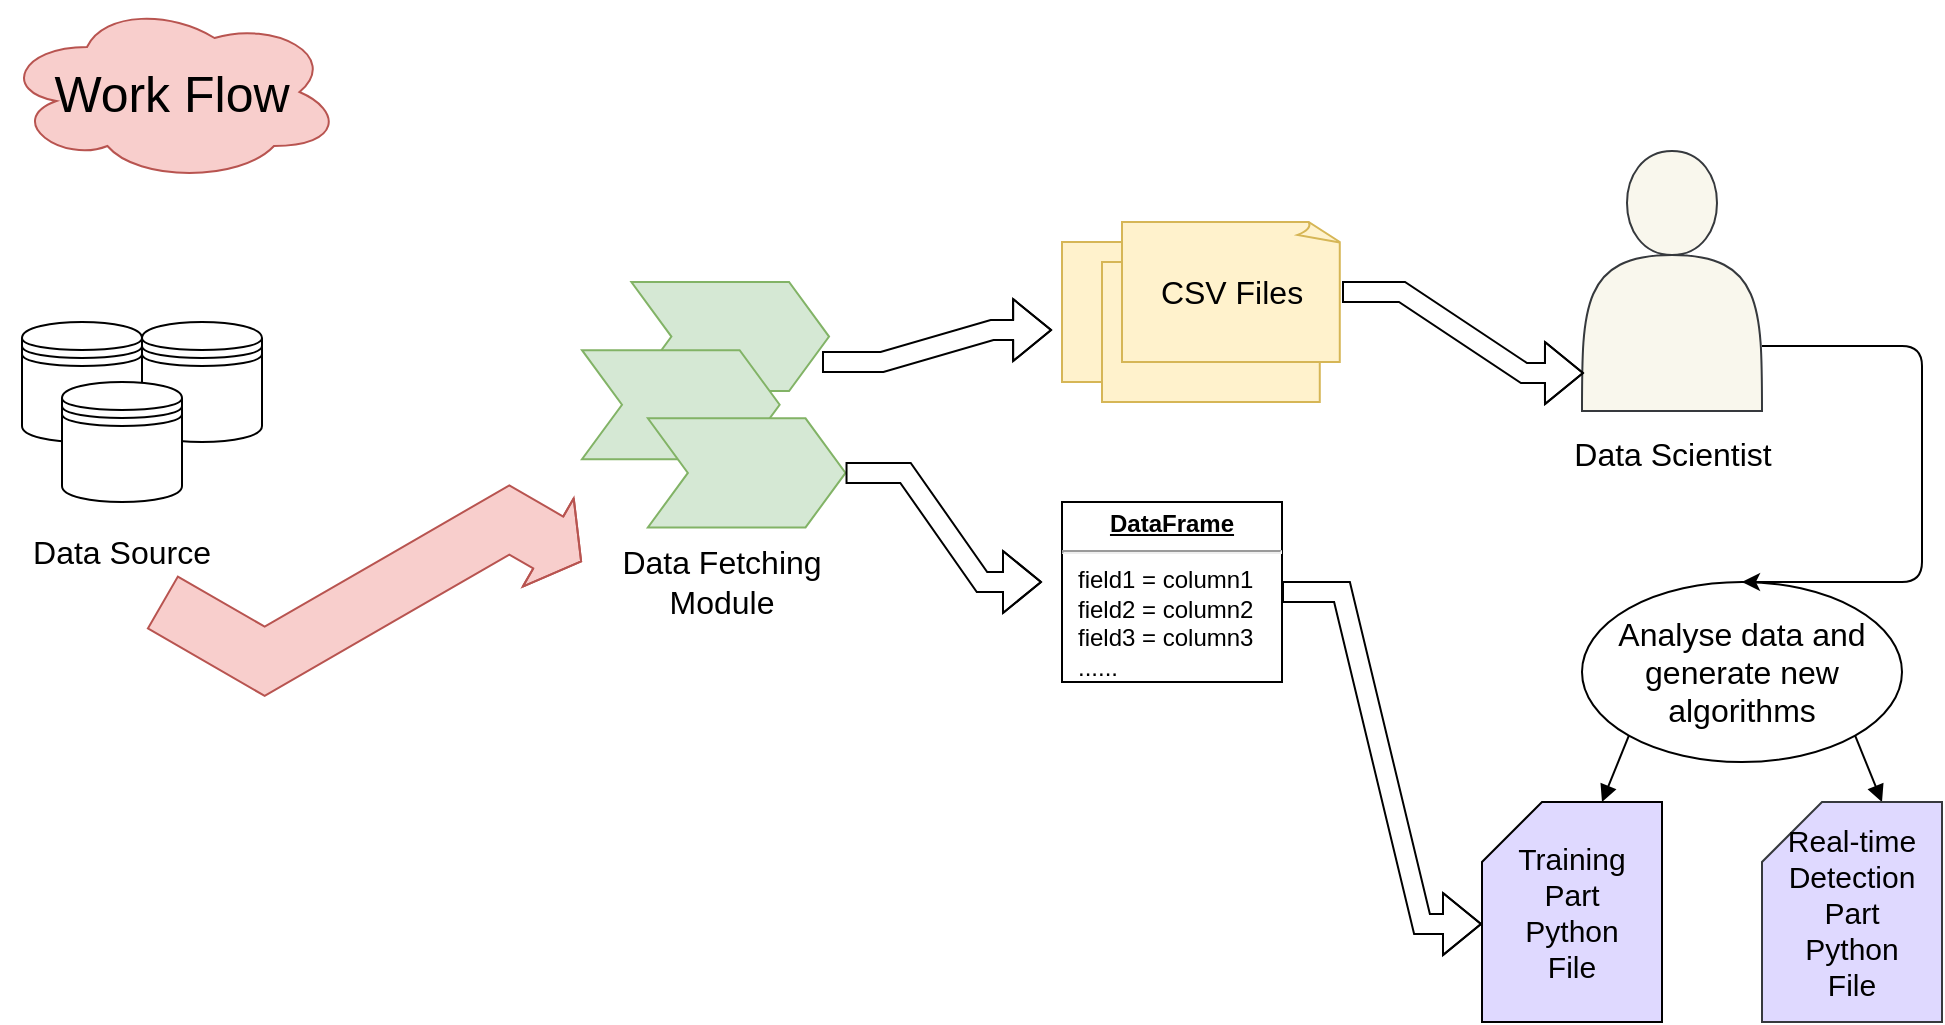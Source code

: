 <mxfile version="12.5.3" type="github">
  <diagram id="2f404044-711c-603c-8f00-f6bb4c023d3c" name="Page-1">
    <mxGraphModel dx="1408" dy="820" grid="1" gridSize="10" guides="1" tooltips="1" connect="1" arrows="1" fold="1" page="1" pageScale="1" pageWidth="1169" pageHeight="827" background="#ffffff" math="0" shadow="0">
      <root>
        <mxCell id="0"/>
        <mxCell id="1" parent="0"/>
        <mxCell id="6c38lbvMKDlduCXi96T2-242" value="&lt;span style=&quot;font-size: 25px&quot;&gt;Work Flow&lt;/span&gt;" style="ellipse;shape=cloud;whiteSpace=wrap;html=1;fillColor=#f8cecc;strokeColor=#b85450;" vertex="1" parent="1">
          <mxGeometry x="80" y="30" width="170" height="90" as="geometry"/>
        </mxCell>
        <mxCell id="6c38lbvMKDlduCXi96T2-249" value="" style="group" vertex="1" connectable="0" parent="1">
          <mxGeometry x="80" y="190" width="130" height="130" as="geometry"/>
        </mxCell>
        <mxCell id="6c38lbvMKDlduCXi96T2-243" value="" style="shape=datastore;whiteSpace=wrap;html=1;" vertex="1" parent="6c38lbvMKDlduCXi96T2-249">
          <mxGeometry x="10" width="60" height="60" as="geometry"/>
        </mxCell>
        <mxCell id="6c38lbvMKDlduCXi96T2-244" value="" style="shape=datastore;whiteSpace=wrap;html=1;" vertex="1" parent="6c38lbvMKDlduCXi96T2-249">
          <mxGeometry x="70" width="60" height="60" as="geometry"/>
        </mxCell>
        <mxCell id="6c38lbvMKDlduCXi96T2-245" value="" style="shape=datastore;whiteSpace=wrap;html=1;" vertex="1" parent="6c38lbvMKDlduCXi96T2-249">
          <mxGeometry x="30" y="30" width="60" height="60" as="geometry"/>
        </mxCell>
        <mxCell id="6c38lbvMKDlduCXi96T2-248" value="&lt;font style=&quot;font-size: 16px&quot;&gt;Data Source&lt;/font&gt;" style="rounded=0;whiteSpace=wrap;html=1;fillColor=none;strokeColor=none;gradientColor=none;" vertex="1" parent="6c38lbvMKDlduCXi96T2-249">
          <mxGeometry y="100" width="120" height="30" as="geometry"/>
        </mxCell>
        <mxCell id="6c38lbvMKDlduCXi96T2-277" value="" style="group" vertex="1" connectable="0" parent="1">
          <mxGeometry x="370" y="170" width="140" height="160.45" as="geometry"/>
        </mxCell>
        <mxCell id="6c38lbvMKDlduCXi96T2-275" value="" style="group" vertex="1" connectable="0" parent="6c38lbvMKDlduCXi96T2-277">
          <mxGeometry width="140" height="160.45" as="geometry"/>
        </mxCell>
        <mxCell id="6c38lbvMKDlduCXi96T2-270" value="" style="shape=step;perimeter=stepPerimeter;whiteSpace=wrap;html=1;fixedSize=1;fillColor=#d5e8d4;strokeColor=#82b366;" vertex="1" parent="6c38lbvMKDlduCXi96T2-275">
          <mxGeometry x="24.706" width="98.824" height="54.545" as="geometry"/>
        </mxCell>
        <mxCell id="6c38lbvMKDlduCXi96T2-271" value="" style="shape=step;perimeter=stepPerimeter;whiteSpace=wrap;html=1;fixedSize=1;fillColor=#d5e8d4;strokeColor=#82b366;" vertex="1" parent="6c38lbvMKDlduCXi96T2-275">
          <mxGeometry y="34.091" width="98.824" height="54.545" as="geometry"/>
        </mxCell>
        <mxCell id="6c38lbvMKDlduCXi96T2-272" value="" style="shape=step;perimeter=stepPerimeter;whiteSpace=wrap;html=1;fixedSize=1;fillColor=#d5e8d4;strokeColor=#82b366;" vertex="1" parent="6c38lbvMKDlduCXi96T2-275">
          <mxGeometry x="32.941" y="68.182" width="98.824" height="54.545" as="geometry"/>
        </mxCell>
        <mxCell id="6c38lbvMKDlduCXi96T2-273" value="&lt;font style=&quot;font-size: 16px&quot;&gt;Data Fetching Module&lt;/font&gt;" style="rounded=0;whiteSpace=wrap;html=1;fillColor=none;gradientColor=none;strokeColor=none;" vertex="1" parent="6c38lbvMKDlduCXi96T2-275">
          <mxGeometry y="139.995" width="140" height="20.455" as="geometry"/>
        </mxCell>
        <mxCell id="6c38lbvMKDlduCXi96T2-279" style="edgeStyle=isometricEdgeStyle;rounded=0;orthogonalLoop=1;jettySize=auto;html=1;fillColor=#f8cecc;strokeColor=#b85450;shape=flexArrow;elbow=vertical;width=30;endSize=6;entryX=0;entryY=0;entryDx=0;entryDy=0;" edge="1" parent="1" target="6c38lbvMKDlduCXi96T2-273">
          <mxGeometry relative="1" as="geometry">
            <mxPoint x="160" y="330" as="sourcePoint"/>
            <mxPoint x="380" y="320" as="targetPoint"/>
            <Array as="points">
              <mxPoint x="280" y="320"/>
            </Array>
          </mxGeometry>
        </mxCell>
        <mxCell id="6c38lbvMKDlduCXi96T2-308" style="edgeStyle=entityRelationEdgeStyle;shape=flexArrow;rounded=0;orthogonalLoop=1;jettySize=auto;html=1;exitX=1;exitY=0.5;exitDx=0;exitDy=0;entryX=0;entryY=0.555;entryDx=0;entryDy=0;entryPerimeter=0;endArrow=block;" edge="1" parent="1" source="6c38lbvMKDlduCXi96T2-283" target="6c38lbvMKDlduCXi96T2-302">
          <mxGeometry relative="1" as="geometry"/>
        </mxCell>
        <mxCell id="6c38lbvMKDlduCXi96T2-283" value="&lt;p style=&quot;margin: 0px ; margin-top: 4px ; text-align: center ; text-decoration: underline&quot;&gt;&lt;b&gt;DataFrame&lt;/b&gt;&lt;/p&gt;&lt;hr&gt;&lt;p style=&quot;margin: 0px ; margin-left: 8px&quot;&gt;field1 = column1&lt;br&gt;field2 = column2&lt;br&gt;field3 = column3&lt;/p&gt;&lt;p style=&quot;margin: 0px ; margin-left: 8px&quot;&gt;......&lt;/p&gt;" style="verticalAlign=top;align=left;overflow=fill;fontSize=12;fontFamily=Helvetica;html=1;fillColor=none;gradientColor=none;" vertex="1" parent="1">
          <mxGeometry x="610" y="280" width="110" height="90" as="geometry"/>
        </mxCell>
        <mxCell id="6c38lbvMKDlduCXi96T2-287" value="" style="group" vertex="1" connectable="0" parent="1">
          <mxGeometry x="610" y="140" width="140" height="90" as="geometry"/>
        </mxCell>
        <mxCell id="6c38lbvMKDlduCXi96T2-281" value="&lt;font style=&quot;font-size: 16px&quot;&gt;CSV Files&lt;/font&gt;" style="whiteSpace=wrap;html=1;shape=mxgraph.basic.document;fillColor=#fff2cc;strokeColor=#d6b656;" vertex="1" parent="6c38lbvMKDlduCXi96T2-287">
          <mxGeometry y="10" width="110" height="70" as="geometry"/>
        </mxCell>
        <mxCell id="6c38lbvMKDlduCXi96T2-285" value="&lt;font style=&quot;font-size: 16px&quot;&gt;CSV Files&lt;/font&gt;" style="whiteSpace=wrap;html=1;shape=mxgraph.basic.document;fillColor=#fff2cc;strokeColor=#d6b656;" vertex="1" parent="6c38lbvMKDlduCXi96T2-287">
          <mxGeometry x="20" y="20" width="110" height="70" as="geometry"/>
        </mxCell>
        <mxCell id="6c38lbvMKDlduCXi96T2-286" value="&lt;font style=&quot;font-size: 16px&quot;&gt;CSV Files&lt;/font&gt;" style="whiteSpace=wrap;html=1;shape=mxgraph.basic.document;fillColor=#fff2cc;strokeColor=#d6b656;" vertex="1" parent="6c38lbvMKDlduCXi96T2-287">
          <mxGeometry x="30" width="110" height="70" as="geometry"/>
        </mxCell>
        <mxCell id="6c38lbvMKDlduCXi96T2-290" style="edgeStyle=entityRelationEdgeStyle;shape=flexArrow;rounded=0;orthogonalLoop=1;jettySize=auto;html=1;entryX=-0.045;entryY=0.629;entryDx=0;entryDy=0;entryPerimeter=0;" edge="1" parent="1" target="6c38lbvMKDlduCXi96T2-281">
          <mxGeometry relative="1" as="geometry">
            <mxPoint x="490" y="210" as="sourcePoint"/>
          </mxGeometry>
        </mxCell>
        <mxCell id="6c38lbvMKDlduCXi96T2-291" style="edgeStyle=entityRelationEdgeStyle;shape=flexArrow;rounded=0;orthogonalLoop=1;jettySize=auto;html=1;exitX=1;exitY=0.5;exitDx=0;exitDy=0;" edge="1" parent="1" source="6c38lbvMKDlduCXi96T2-272">
          <mxGeometry relative="1" as="geometry">
            <mxPoint x="600" y="320" as="targetPoint"/>
          </mxGeometry>
        </mxCell>
        <mxCell id="6c38lbvMKDlduCXi96T2-295" value="" style="group" vertex="1" connectable="0" parent="1">
          <mxGeometry x="860" y="104.5" width="110" height="161" as="geometry"/>
        </mxCell>
        <mxCell id="6c38lbvMKDlduCXi96T2-293" value="" style="shape=actor;whiteSpace=wrap;html=1;fillColor=#f9f7ed;strokeColor=#36393d;" vertex="1" parent="6c38lbvMKDlduCXi96T2-295">
          <mxGeometry x="10" width="90" height="130" as="geometry"/>
        </mxCell>
        <mxCell id="6c38lbvMKDlduCXi96T2-294" value="&lt;font style=&quot;font-size: 16px&quot;&gt;Data Scientist&lt;/font&gt;" style="text;html=1;align=center;verticalAlign=middle;resizable=0;points=[];autosize=1;" vertex="1" parent="6c38lbvMKDlduCXi96T2-295">
          <mxGeometry y="141" width="110" height="20" as="geometry"/>
        </mxCell>
        <mxCell id="6c38lbvMKDlduCXi96T2-304" style="rounded=0;orthogonalLoop=1;jettySize=auto;html=1;exitX=0;exitY=1;exitDx=0;exitDy=0;entryX=0;entryY=0;entryDx=60;entryDy=0;entryPerimeter=0;endArrow=block;" edge="1" parent="1" source="6c38lbvMKDlduCXi96T2-297" target="6c38lbvMKDlduCXi96T2-302">
          <mxGeometry relative="1" as="geometry"/>
        </mxCell>
        <mxCell id="6c38lbvMKDlduCXi96T2-305" style="edgeStyle=none;rounded=0;orthogonalLoop=1;jettySize=auto;html=1;exitX=1;exitY=1;exitDx=0;exitDy=0;entryX=0;entryY=0;entryDx=60;entryDy=0;entryPerimeter=0;endArrow=block;" edge="1" parent="1" source="6c38lbvMKDlduCXi96T2-297" target="6c38lbvMKDlduCXi96T2-303">
          <mxGeometry relative="1" as="geometry"/>
        </mxCell>
        <mxCell id="6c38lbvMKDlduCXi96T2-297" value="&lt;font style=&quot;font-size: 16px&quot;&gt;Analyse data and generate new algorithms&lt;/font&gt;" style="ellipse;whiteSpace=wrap;html=1;fillColor=none;gradientColor=none;" vertex="1" parent="1">
          <mxGeometry x="870" y="320" width="160" height="90" as="geometry"/>
        </mxCell>
        <mxCell id="6c38lbvMKDlduCXi96T2-299" style="edgeStyle=entityRelationEdgeStyle;shape=flexArrow;rounded=0;orthogonalLoop=1;jettySize=auto;html=1;exitX=1;exitY=0.5;exitDx=0;exitDy=0;exitPerimeter=0;entryX=0.011;entryY=0.854;entryDx=0;entryDy=0;entryPerimeter=0;elbow=vertical;" edge="1" parent="1" source="6c38lbvMKDlduCXi96T2-286" target="6c38lbvMKDlduCXi96T2-293">
          <mxGeometry relative="1" as="geometry"/>
        </mxCell>
        <mxCell id="6c38lbvMKDlduCXi96T2-301" value="" style="edgeStyle=elbowEdgeStyle;elbow=horizontal;endArrow=classic;html=1;exitX=1;exitY=0.75;exitDx=0;exitDy=0;entryX=0.5;entryY=0;entryDx=0;entryDy=0;" edge="1" parent="1" source="6c38lbvMKDlduCXi96T2-293" target="6c38lbvMKDlduCXi96T2-297">
          <mxGeometry width="50" height="50" relative="1" as="geometry">
            <mxPoint x="970" y="190" as="sourcePoint"/>
            <mxPoint x="1080" y="250" as="targetPoint"/>
            <Array as="points">
              <mxPoint x="1040" y="240"/>
              <mxPoint x="1080" y="220"/>
            </Array>
          </mxGeometry>
        </mxCell>
        <mxCell id="6c38lbvMKDlduCXi96T2-302" value="&lt;font style=&quot;font-size: 15px&quot;&gt;Training&lt;br&gt;Part &lt;br&gt;Python&lt;br&gt;File&lt;br&gt;&lt;/font&gt;" style="shape=card;whiteSpace=wrap;html=1;fillColor=#DFD9FF;gradientColor=none;" vertex="1" parent="1">
          <mxGeometry x="820" y="430" width="90" height="110" as="geometry"/>
        </mxCell>
        <mxCell id="6c38lbvMKDlduCXi96T2-303" value="&lt;font style=&quot;font-size: 15px&quot;&gt;Real-time&lt;br&gt;Detection&lt;br&gt;Part&lt;br&gt;Python&lt;br&gt;File&lt;/font&gt;" style="shape=card;whiteSpace=wrap;html=1;fillColor=#DFD9FF;strokeColor=#36393d;" vertex="1" parent="1">
          <mxGeometry x="960" y="430" width="90" height="110" as="geometry"/>
        </mxCell>
      </root>
    </mxGraphModel>
  </diagram>
</mxfile>
